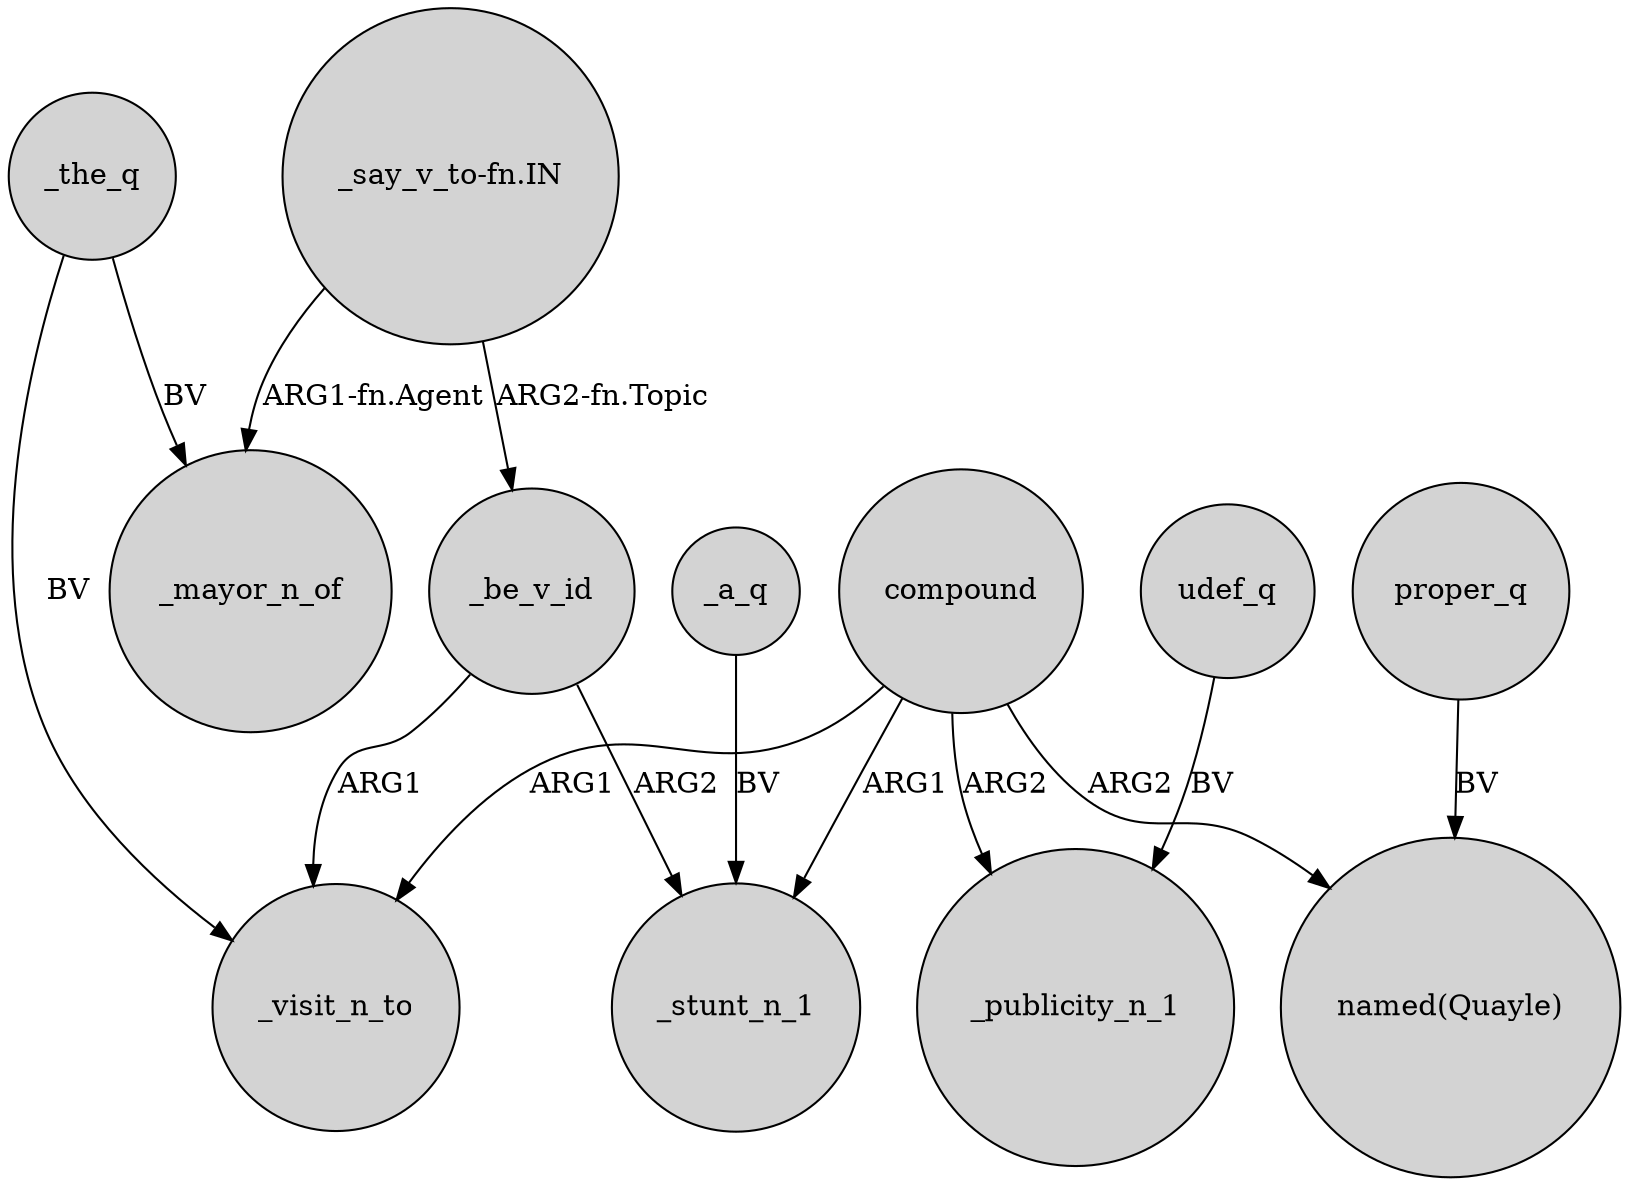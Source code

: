 digraph {
	node [shape=circle style=filled]
	_be_v_id -> _visit_n_to [label=ARG1]
	_the_q -> _mayor_n_of [label=BV]
	compound -> _stunt_n_1 [label=ARG1]
	proper_q -> "named(Quayle)" [label=BV]
	compound -> _visit_n_to [label=ARG1]
	compound -> "named(Quayle)" [label=ARG2]
	"_say_v_to-fn.IN" -> _mayor_n_of [label="ARG1-fn.Agent"]
	compound -> _publicity_n_1 [label=ARG2]
	_be_v_id -> _stunt_n_1 [label=ARG2]
	"_say_v_to-fn.IN" -> _be_v_id [label="ARG2-fn.Topic"]
	udef_q -> _publicity_n_1 [label=BV]
	_the_q -> _visit_n_to [label=BV]
	_a_q -> _stunt_n_1 [label=BV]
}
